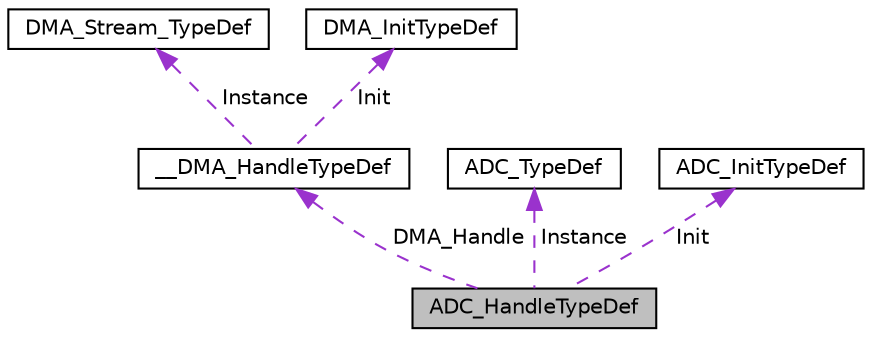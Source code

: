 digraph "ADC_HandleTypeDef"
{
 // LATEX_PDF_SIZE
  edge [fontname="Helvetica",fontsize="10",labelfontname="Helvetica",labelfontsize="10"];
  node [fontname="Helvetica",fontsize="10",shape=record];
  Node1 [label="ADC_HandleTypeDef",height=0.2,width=0.4,color="black", fillcolor="grey75", style="filled", fontcolor="black",tooltip="ADC handle Structure definition."];
  Node2 -> Node1 [dir="back",color="darkorchid3",fontsize="10",style="dashed",label=" DMA_Handle" ,fontname="Helvetica"];
  Node2 [label="__DMA_HandleTypeDef",height=0.2,width=0.4,color="black", fillcolor="white", style="filled",URL="$struct_____d_m_a___handle_type_def.html",tooltip="DMA handle Structure definition."];
  Node3 -> Node2 [dir="back",color="darkorchid3",fontsize="10",style="dashed",label=" Instance" ,fontname="Helvetica"];
  Node3 [label="DMA_Stream_TypeDef",height=0.2,width=0.4,color="black", fillcolor="white", style="filled",URL="$struct_d_m_a___stream___type_def.html",tooltip="DMA Controller."];
  Node4 -> Node2 [dir="back",color="darkorchid3",fontsize="10",style="dashed",label=" Init" ,fontname="Helvetica"];
  Node4 [label="DMA_InitTypeDef",height=0.2,width=0.4,color="black", fillcolor="white", style="filled",URL="$struct_d_m_a___init_type_def.html",tooltip="DMA Configuration Structure definition."];
  Node5 -> Node1 [dir="back",color="darkorchid3",fontsize="10",style="dashed",label=" Instance" ,fontname="Helvetica"];
  Node5 [label="ADC_TypeDef",height=0.2,width=0.4,color="black", fillcolor="white", style="filled",URL="$struct_a_d_c___type_def.html",tooltip="Analog to Digital Converter"];
  Node6 -> Node1 [dir="back",color="darkorchid3",fontsize="10",style="dashed",label=" Init" ,fontname="Helvetica"];
  Node6 [label="ADC_InitTypeDef",height=0.2,width=0.4,color="black", fillcolor="white", style="filled",URL="$struct_a_d_c___init_type_def.html",tooltip="Structure definition of ADC and regular group initialization."];
}
